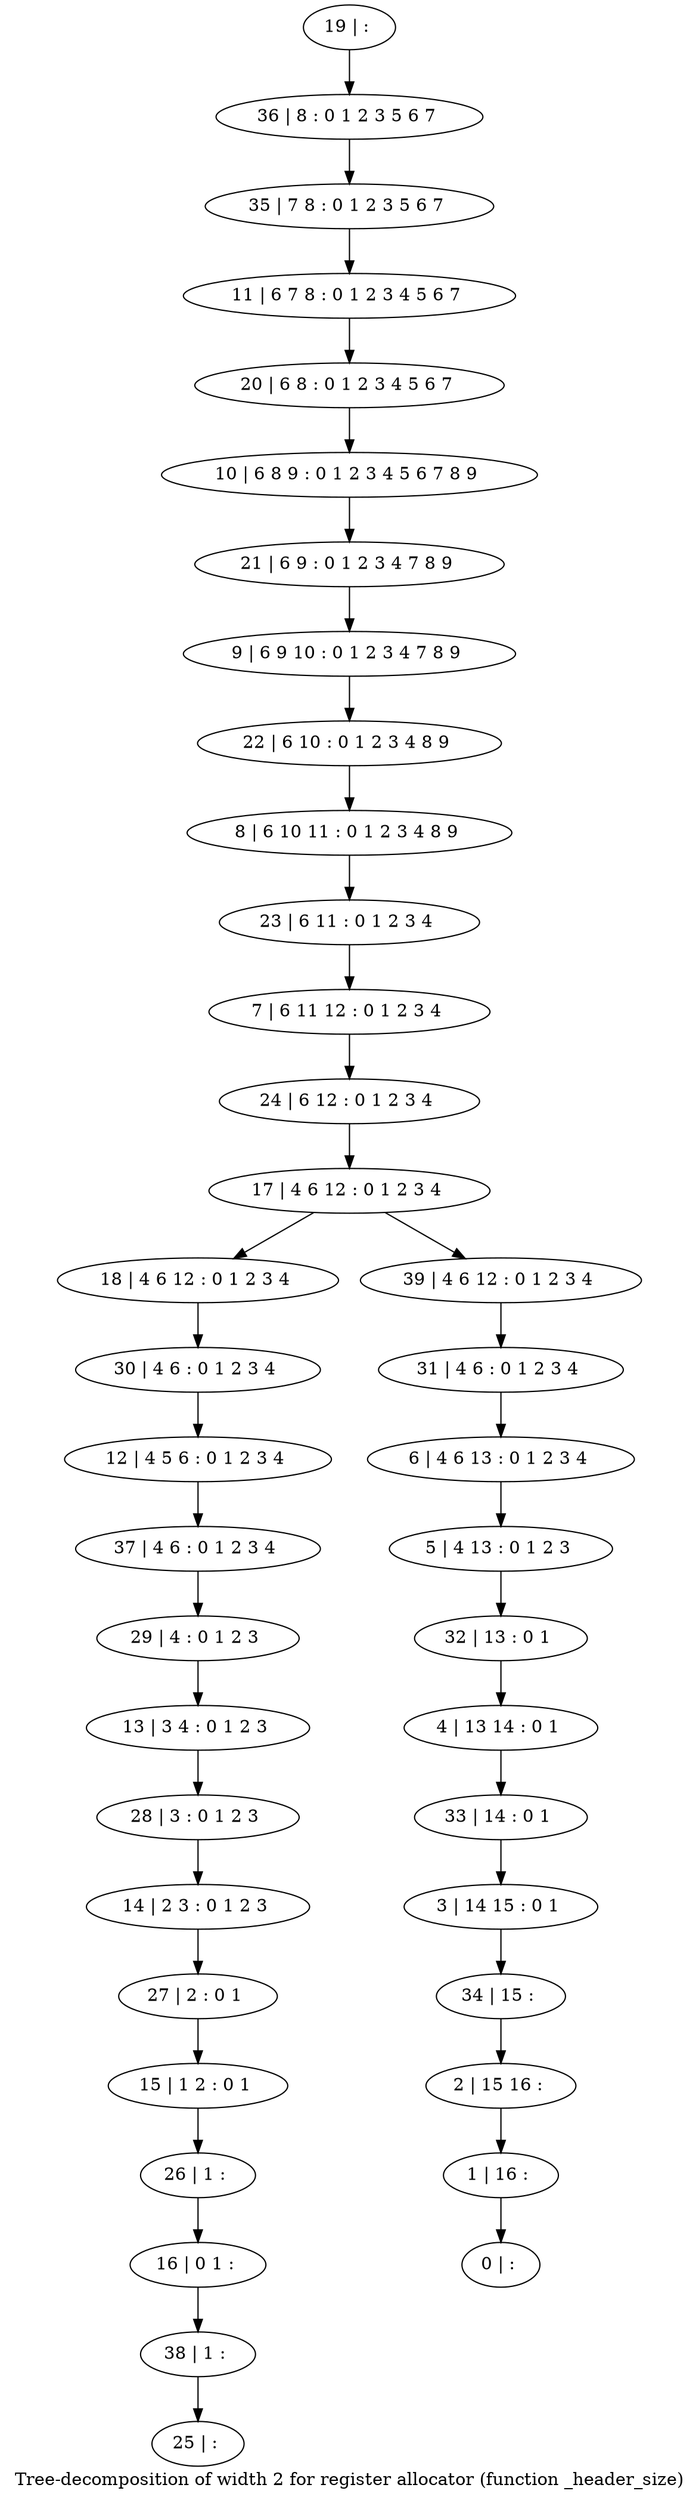 digraph G {
graph [label="Tree-decomposition of width 2 for register allocator (function _header_size)"]
0[label="0 | : "];
1[label="1 | 16 : "];
2[label="2 | 15 16 : "];
3[label="3 | 14 15 : 0 1 "];
4[label="4 | 13 14 : 0 1 "];
5[label="5 | 4 13 : 0 1 2 3 "];
6[label="6 | 4 6 13 : 0 1 2 3 4 "];
7[label="7 | 6 11 12 : 0 1 2 3 4 "];
8[label="8 | 6 10 11 : 0 1 2 3 4 8 9 "];
9[label="9 | 6 9 10 : 0 1 2 3 4 7 8 9 "];
10[label="10 | 6 8 9 : 0 1 2 3 4 5 6 7 8 9 "];
11[label="11 | 6 7 8 : 0 1 2 3 4 5 6 7 "];
12[label="12 | 4 5 6 : 0 1 2 3 4 "];
13[label="13 | 3 4 : 0 1 2 3 "];
14[label="14 | 2 3 : 0 1 2 3 "];
15[label="15 | 1 2 : 0 1 "];
16[label="16 | 0 1 : "];
17[label="17 | 4 6 12 : 0 1 2 3 4 "];
18[label="18 | 4 6 12 : 0 1 2 3 4 "];
19[label="19 | : "];
20[label="20 | 6 8 : 0 1 2 3 4 5 6 7 "];
21[label="21 | 6 9 : 0 1 2 3 4 7 8 9 "];
22[label="22 | 6 10 : 0 1 2 3 4 8 9 "];
23[label="23 | 6 11 : 0 1 2 3 4 "];
24[label="24 | 6 12 : 0 1 2 3 4 "];
25[label="25 | : "];
26[label="26 | 1 : "];
27[label="27 | 2 : 0 1 "];
28[label="28 | 3 : 0 1 2 3 "];
29[label="29 | 4 : 0 1 2 3 "];
30[label="30 | 4 6 : 0 1 2 3 4 "];
31[label="31 | 4 6 : 0 1 2 3 4 "];
32[label="32 | 13 : 0 1 "];
33[label="33 | 14 : 0 1 "];
34[label="34 | 15 : "];
35[label="35 | 7 8 : 0 1 2 3 5 6 7 "];
36[label="36 | 8 : 0 1 2 3 5 6 7 "];
37[label="37 | 4 6 : 0 1 2 3 4 "];
38[label="38 | 1 : "];
39[label="39 | 4 6 12 : 0 1 2 3 4 "];
26->16 ;
15->26 ;
27->15 ;
14->27 ;
28->14 ;
13->28 ;
29->13 ;
30->12 ;
18->30 ;
37->29 ;
12->37 ;
38->25 ;
16->38 ;
19->36 ;
36->35 ;
35->11 ;
11->20 ;
20->10 ;
10->21 ;
21->9 ;
9->22 ;
22->8 ;
8->23 ;
23->7 ;
7->24 ;
24->17 ;
31->6 ;
6->5 ;
5->32 ;
32->4 ;
4->33 ;
33->3 ;
3->34 ;
34->2 ;
2->1 ;
1->0 ;
39->31 ;
17->18 ;
17->39 ;
}
